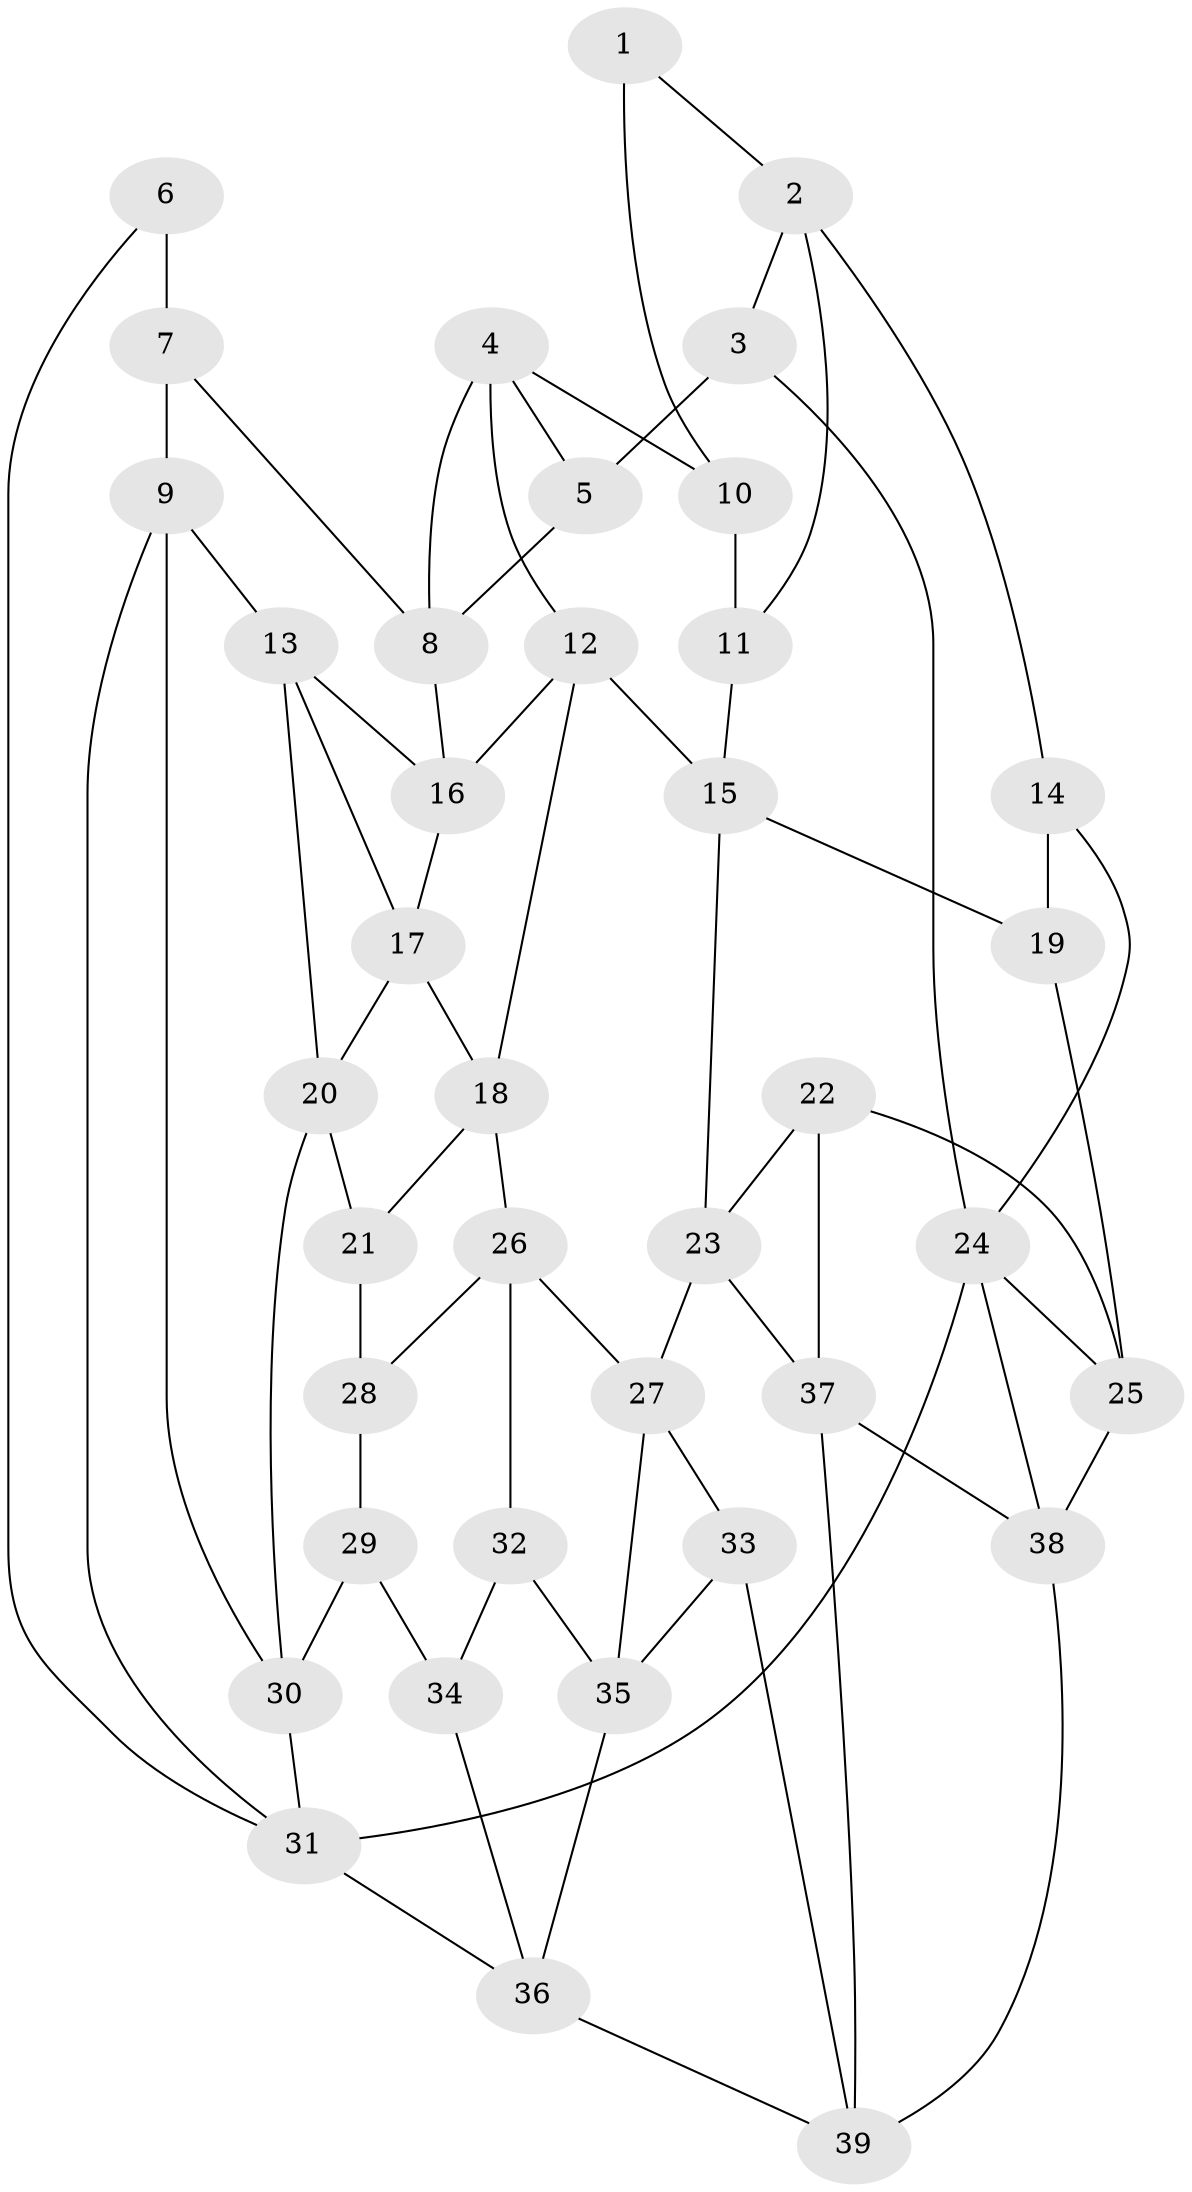 // original degree distribution, {3: 0.04054054054054054, 4: 0.24324324324324326, 6: 0.24324324324324326, 5: 0.47297297297297297}
// Generated by graph-tools (version 1.1) at 2025/27/03/09/25 03:27:04]
// undirected, 39 vertices, 70 edges
graph export_dot {
graph [start="1"]
  node [color=gray90,style=filled];
  1;
  2;
  3;
  4;
  5;
  6;
  7;
  8;
  9;
  10;
  11;
  12;
  13;
  14;
  15;
  16;
  17;
  18;
  19;
  20;
  21;
  22;
  23;
  24;
  25;
  26;
  27;
  28;
  29;
  30;
  31;
  32;
  33;
  34;
  35;
  36;
  37;
  38;
  39;
  1 -- 2 [weight=1.0];
  1 -- 10 [weight=2.0];
  2 -- 3 [weight=1.0];
  2 -- 11 [weight=1.0];
  2 -- 14 [weight=1.0];
  3 -- 5 [weight=1.0];
  3 -- 24 [weight=1.0];
  4 -- 5 [weight=1.0];
  4 -- 8 [weight=1.0];
  4 -- 10 [weight=1.0];
  4 -- 12 [weight=1.0];
  5 -- 8 [weight=1.0];
  6 -- 7 [weight=2.0];
  6 -- 31 [weight=1.0];
  7 -- 8 [weight=1.0];
  7 -- 9 [weight=1.0];
  8 -- 16 [weight=1.0];
  9 -- 13 [weight=1.0];
  9 -- 30 [weight=1.0];
  9 -- 31 [weight=1.0];
  10 -- 11 [weight=1.0];
  11 -- 15 [weight=1.0];
  12 -- 15 [weight=1.0];
  12 -- 16 [weight=1.0];
  12 -- 18 [weight=1.0];
  13 -- 16 [weight=1.0];
  13 -- 17 [weight=1.0];
  13 -- 20 [weight=1.0];
  14 -- 19 [weight=2.0];
  14 -- 24 [weight=1.0];
  15 -- 19 [weight=1.0];
  15 -- 23 [weight=1.0];
  16 -- 17 [weight=1.0];
  17 -- 18 [weight=1.0];
  17 -- 20 [weight=1.0];
  18 -- 21 [weight=1.0];
  18 -- 26 [weight=1.0];
  19 -- 25 [weight=1.0];
  20 -- 21 [weight=1.0];
  20 -- 30 [weight=1.0];
  21 -- 28 [weight=2.0];
  22 -- 23 [weight=1.0];
  22 -- 25 [weight=1.0];
  22 -- 37 [weight=1.0];
  23 -- 27 [weight=1.0];
  23 -- 37 [weight=1.0];
  24 -- 25 [weight=1.0];
  24 -- 31 [weight=2.0];
  24 -- 38 [weight=1.0];
  25 -- 38 [weight=1.0];
  26 -- 27 [weight=1.0];
  26 -- 28 [weight=1.0];
  26 -- 32 [weight=1.0];
  27 -- 33 [weight=1.0];
  27 -- 35 [weight=1.0];
  28 -- 29 [weight=1.0];
  29 -- 30 [weight=1.0];
  29 -- 34 [weight=2.0];
  30 -- 31 [weight=1.0];
  31 -- 36 [weight=1.0];
  32 -- 34 [weight=1.0];
  32 -- 35 [weight=1.0];
  33 -- 35 [weight=1.0];
  33 -- 39 [weight=1.0];
  34 -- 36 [weight=1.0];
  35 -- 36 [weight=1.0];
  36 -- 39 [weight=1.0];
  37 -- 38 [weight=1.0];
  37 -- 39 [weight=1.0];
  38 -- 39 [weight=1.0];
}
